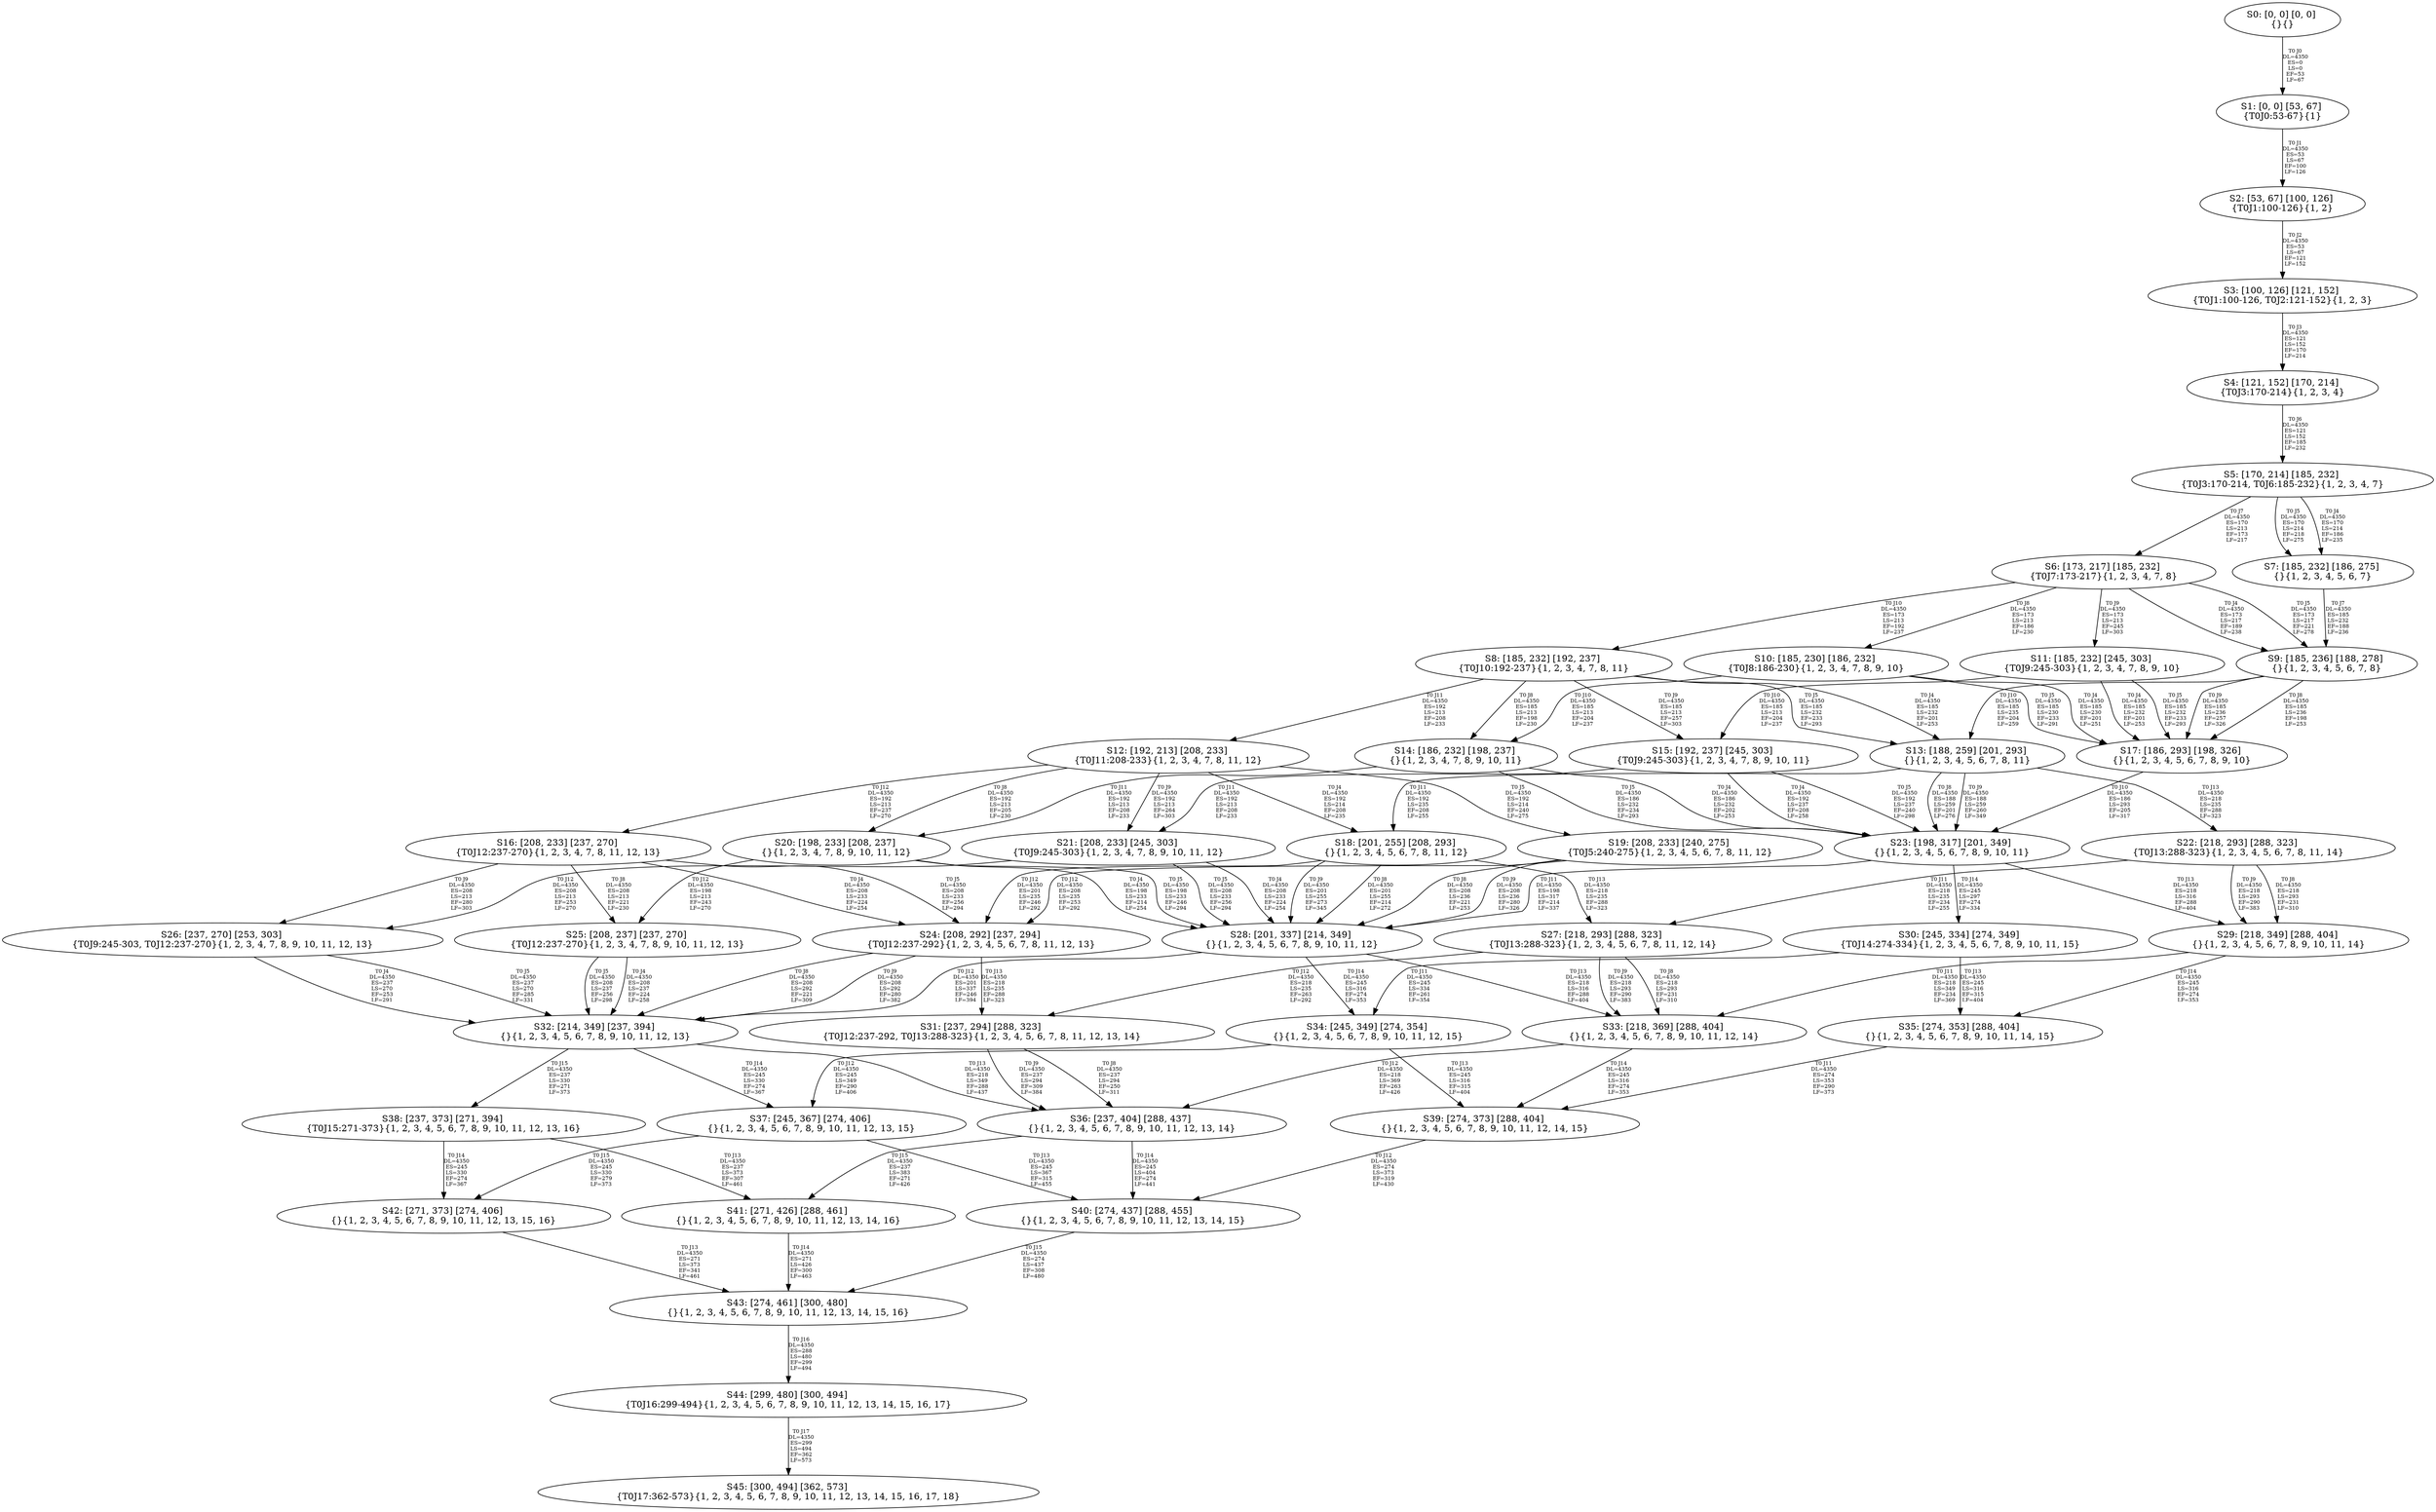 digraph {
	S0[label="S0: [0, 0] [0, 0] \n{}{}"];
	S1[label="S1: [0, 0] [53, 67] \n{T0J0:53-67}{1}"];
	S2[label="S2: [53, 67] [100, 126] \n{T0J1:100-126}{1, 2}"];
	S3[label="S3: [100, 126] [121, 152] \n{T0J1:100-126, T0J2:121-152}{1, 2, 3}"];
	S4[label="S4: [121, 152] [170, 214] \n{T0J3:170-214}{1, 2, 3, 4}"];
	S5[label="S5: [170, 214] [185, 232] \n{T0J3:170-214, T0J6:185-232}{1, 2, 3, 4, 7}"];
	S6[label="S6: [173, 217] [185, 232] \n{T0J7:173-217}{1, 2, 3, 4, 7, 8}"];
	S7[label="S7: [185, 232] [186, 275] \n{}{1, 2, 3, 4, 5, 6, 7}"];
	S8[label="S8: [185, 232] [192, 237] \n{T0J10:192-237}{1, 2, 3, 4, 7, 8, 11}"];
	S9[label="S9: [185, 236] [188, 278] \n{}{1, 2, 3, 4, 5, 6, 7, 8}"];
	S10[label="S10: [185, 230] [186, 232] \n{T0J8:186-230}{1, 2, 3, 4, 7, 8, 9, 10}"];
	S11[label="S11: [185, 232] [245, 303] \n{T0J9:245-303}{1, 2, 3, 4, 7, 8, 9, 10}"];
	S12[label="S12: [192, 213] [208, 233] \n{T0J11:208-233}{1, 2, 3, 4, 7, 8, 11, 12}"];
	S13[label="S13: [188, 259] [201, 293] \n{}{1, 2, 3, 4, 5, 6, 7, 8, 11}"];
	S14[label="S14: [186, 232] [198, 237] \n{}{1, 2, 3, 4, 7, 8, 9, 10, 11}"];
	S15[label="S15: [192, 237] [245, 303] \n{T0J9:245-303}{1, 2, 3, 4, 7, 8, 9, 10, 11}"];
	S16[label="S16: [208, 233] [237, 270] \n{T0J12:237-270}{1, 2, 3, 4, 7, 8, 11, 12, 13}"];
	S17[label="S17: [186, 293] [198, 326] \n{}{1, 2, 3, 4, 5, 6, 7, 8, 9, 10}"];
	S18[label="S18: [201, 255] [208, 293] \n{}{1, 2, 3, 4, 5, 6, 7, 8, 11, 12}"];
	S19[label="S19: [208, 233] [240, 275] \n{T0J5:240-275}{1, 2, 3, 4, 5, 6, 7, 8, 11, 12}"];
	S20[label="S20: [198, 233] [208, 237] \n{}{1, 2, 3, 4, 7, 8, 9, 10, 11, 12}"];
	S21[label="S21: [208, 233] [245, 303] \n{T0J9:245-303}{1, 2, 3, 4, 7, 8, 9, 10, 11, 12}"];
	S22[label="S22: [218, 293] [288, 323] \n{T0J13:288-323}{1, 2, 3, 4, 5, 6, 7, 8, 11, 14}"];
	S23[label="S23: [198, 317] [201, 349] \n{}{1, 2, 3, 4, 5, 6, 7, 8, 9, 10, 11}"];
	S24[label="S24: [208, 292] [237, 294] \n{T0J12:237-292}{1, 2, 3, 4, 5, 6, 7, 8, 11, 12, 13}"];
	S25[label="S25: [208, 237] [237, 270] \n{T0J12:237-270}{1, 2, 3, 4, 7, 8, 9, 10, 11, 12, 13}"];
	S26[label="S26: [237, 270] [253, 303] \n{T0J9:245-303, T0J12:237-270}{1, 2, 3, 4, 7, 8, 9, 10, 11, 12, 13}"];
	S27[label="S27: [218, 293] [288, 323] \n{T0J13:288-323}{1, 2, 3, 4, 5, 6, 7, 8, 11, 12, 14}"];
	S28[label="S28: [201, 337] [214, 349] \n{}{1, 2, 3, 4, 5, 6, 7, 8, 9, 10, 11, 12}"];
	S29[label="S29: [218, 349] [288, 404] \n{}{1, 2, 3, 4, 5, 6, 7, 8, 9, 10, 11, 14}"];
	S30[label="S30: [245, 334] [274, 349] \n{T0J14:274-334}{1, 2, 3, 4, 5, 6, 7, 8, 9, 10, 11, 15}"];
	S31[label="S31: [237, 294] [288, 323] \n{T0J12:237-292, T0J13:288-323}{1, 2, 3, 4, 5, 6, 7, 8, 11, 12, 13, 14}"];
	S32[label="S32: [214, 349] [237, 394] \n{}{1, 2, 3, 4, 5, 6, 7, 8, 9, 10, 11, 12, 13}"];
	S33[label="S33: [218, 369] [288, 404] \n{}{1, 2, 3, 4, 5, 6, 7, 8, 9, 10, 11, 12, 14}"];
	S34[label="S34: [245, 349] [274, 354] \n{}{1, 2, 3, 4, 5, 6, 7, 8, 9, 10, 11, 12, 15}"];
	S35[label="S35: [274, 353] [288, 404] \n{}{1, 2, 3, 4, 5, 6, 7, 8, 9, 10, 11, 14, 15}"];
	S36[label="S36: [237, 404] [288, 437] \n{}{1, 2, 3, 4, 5, 6, 7, 8, 9, 10, 11, 12, 13, 14}"];
	S37[label="S37: [245, 367] [274, 406] \n{}{1, 2, 3, 4, 5, 6, 7, 8, 9, 10, 11, 12, 13, 15}"];
	S38[label="S38: [237, 373] [271, 394] \n{T0J15:271-373}{1, 2, 3, 4, 5, 6, 7, 8, 9, 10, 11, 12, 13, 16}"];
	S39[label="S39: [274, 373] [288, 404] \n{}{1, 2, 3, 4, 5, 6, 7, 8, 9, 10, 11, 12, 14, 15}"];
	S40[label="S40: [274, 437] [288, 455] \n{}{1, 2, 3, 4, 5, 6, 7, 8, 9, 10, 11, 12, 13, 14, 15}"];
	S41[label="S41: [271, 426] [288, 461] \n{}{1, 2, 3, 4, 5, 6, 7, 8, 9, 10, 11, 12, 13, 14, 16}"];
	S42[label="S42: [271, 373] [274, 406] \n{}{1, 2, 3, 4, 5, 6, 7, 8, 9, 10, 11, 12, 13, 15, 16}"];
	S43[label="S43: [274, 461] [300, 480] \n{}{1, 2, 3, 4, 5, 6, 7, 8, 9, 10, 11, 12, 13, 14, 15, 16}"];
	S44[label="S44: [299, 480] [300, 494] \n{T0J16:299-494}{1, 2, 3, 4, 5, 6, 7, 8, 9, 10, 11, 12, 13, 14, 15, 16, 17}"];
	S45[label="S45: [300, 494] [362, 573] \n{T0J17:362-573}{1, 2, 3, 4, 5, 6, 7, 8, 9, 10, 11, 12, 13, 14, 15, 16, 17, 18}"];
	S0 -> S1[label="T0 J0\nDL=4350\nES=0\nLS=0\nEF=53\nLF=67",fontsize=8];
	S1 -> S2[label="T0 J1\nDL=4350\nES=53\nLS=67\nEF=100\nLF=126",fontsize=8];
	S2 -> S3[label="T0 J2\nDL=4350\nES=53\nLS=67\nEF=121\nLF=152",fontsize=8];
	S3 -> S4[label="T0 J3\nDL=4350\nES=121\nLS=152\nEF=170\nLF=214",fontsize=8];
	S4 -> S5[label="T0 J6\nDL=4350\nES=121\nLS=152\nEF=185\nLF=232",fontsize=8];
	S5 -> S7[label="T0 J4\nDL=4350\nES=170\nLS=214\nEF=186\nLF=235",fontsize=8];
	S5 -> S7[label="T0 J5\nDL=4350\nES=170\nLS=214\nEF=218\nLF=275",fontsize=8];
	S5 -> S6[label="T0 J7\nDL=4350\nES=170\nLS=213\nEF=173\nLF=217",fontsize=8];
	S6 -> S9[label="T0 J4\nDL=4350\nES=173\nLS=217\nEF=189\nLF=238",fontsize=8];
	S6 -> S9[label="T0 J5\nDL=4350\nES=173\nLS=217\nEF=221\nLF=278",fontsize=8];
	S6 -> S10[label="T0 J8\nDL=4350\nES=173\nLS=213\nEF=186\nLF=230",fontsize=8];
	S6 -> S11[label="T0 J9\nDL=4350\nES=173\nLS=213\nEF=245\nLF=303",fontsize=8];
	S6 -> S8[label="T0 J10\nDL=4350\nES=173\nLS=213\nEF=192\nLF=237",fontsize=8];
	S7 -> S9[label="T0 J7\nDL=4350\nES=185\nLS=232\nEF=188\nLF=236",fontsize=8];
	S8 -> S13[label="T0 J4\nDL=4350\nES=185\nLS=232\nEF=201\nLF=253",fontsize=8];
	S8 -> S13[label="T0 J5\nDL=4350\nES=185\nLS=232\nEF=233\nLF=293",fontsize=8];
	S8 -> S14[label="T0 J8\nDL=4350\nES=185\nLS=213\nEF=198\nLF=230",fontsize=8];
	S8 -> S15[label="T0 J9\nDL=4350\nES=185\nLS=213\nEF=257\nLF=303",fontsize=8];
	S8 -> S12[label="T0 J11\nDL=4350\nES=192\nLS=213\nEF=208\nLF=233",fontsize=8];
	S9 -> S17[label="T0 J8\nDL=4350\nES=185\nLS=236\nEF=198\nLF=253",fontsize=8];
	S9 -> S17[label="T0 J9\nDL=4350\nES=185\nLS=236\nEF=257\nLF=326",fontsize=8];
	S9 -> S13[label="T0 J10\nDL=4350\nES=185\nLS=235\nEF=204\nLF=259",fontsize=8];
	S10 -> S17[label="T0 J4\nDL=4350\nES=185\nLS=230\nEF=201\nLF=251",fontsize=8];
	S10 -> S17[label="T0 J5\nDL=4350\nES=185\nLS=230\nEF=233\nLF=291",fontsize=8];
	S10 -> S14[label="T0 J10\nDL=4350\nES=185\nLS=213\nEF=204\nLF=237",fontsize=8];
	S11 -> S17[label="T0 J4\nDL=4350\nES=185\nLS=232\nEF=201\nLF=253",fontsize=8];
	S11 -> S17[label="T0 J5\nDL=4350\nES=185\nLS=232\nEF=233\nLF=293",fontsize=8];
	S11 -> S15[label="T0 J10\nDL=4350\nES=185\nLS=213\nEF=204\nLF=237",fontsize=8];
	S12 -> S18[label="T0 J4\nDL=4350\nES=192\nLS=214\nEF=208\nLF=235",fontsize=8];
	S12 -> S19[label="T0 J5\nDL=4350\nES=192\nLS=214\nEF=240\nLF=275",fontsize=8];
	S12 -> S20[label="T0 J8\nDL=4350\nES=192\nLS=213\nEF=205\nLF=230",fontsize=8];
	S12 -> S21[label="T0 J9\nDL=4350\nES=192\nLS=213\nEF=264\nLF=303",fontsize=8];
	S12 -> S16[label="T0 J12\nDL=4350\nES=192\nLS=213\nEF=237\nLF=270",fontsize=8];
	S13 -> S23[label="T0 J8\nDL=4350\nES=188\nLS=259\nEF=201\nLF=276",fontsize=8];
	S13 -> S23[label="T0 J9\nDL=4350\nES=188\nLS=259\nEF=260\nLF=349",fontsize=8];
	S13 -> S18[label="T0 J11\nDL=4350\nES=192\nLS=235\nEF=208\nLF=255",fontsize=8];
	S13 -> S22[label="T0 J13\nDL=4350\nES=218\nLS=235\nEF=288\nLF=323",fontsize=8];
	S14 -> S23[label="T0 J4\nDL=4350\nES=186\nLS=232\nEF=202\nLF=253",fontsize=8];
	S14 -> S23[label="T0 J5\nDL=4350\nES=186\nLS=232\nEF=234\nLF=293",fontsize=8];
	S14 -> S20[label="T0 J11\nDL=4350\nES=192\nLS=213\nEF=208\nLF=233",fontsize=8];
	S15 -> S23[label="T0 J4\nDL=4350\nES=192\nLS=237\nEF=208\nLF=258",fontsize=8];
	S15 -> S23[label="T0 J5\nDL=4350\nES=192\nLS=237\nEF=240\nLF=298",fontsize=8];
	S15 -> S21[label="T0 J11\nDL=4350\nES=192\nLS=213\nEF=208\nLF=233",fontsize=8];
	S16 -> S24[label="T0 J4\nDL=4350\nES=208\nLS=233\nEF=224\nLF=254",fontsize=8];
	S16 -> S24[label="T0 J5\nDL=4350\nES=208\nLS=233\nEF=256\nLF=294",fontsize=8];
	S16 -> S25[label="T0 J8\nDL=4350\nES=208\nLS=213\nEF=221\nLF=230",fontsize=8];
	S16 -> S26[label="T0 J9\nDL=4350\nES=208\nLS=213\nEF=280\nLF=303",fontsize=8];
	S17 -> S23[label="T0 J10\nDL=4350\nES=186\nLS=293\nEF=205\nLF=317",fontsize=8];
	S18 -> S28[label="T0 J8\nDL=4350\nES=201\nLS=255\nEF=214\nLF=272",fontsize=8];
	S18 -> S28[label="T0 J9\nDL=4350\nES=201\nLS=255\nEF=273\nLF=345",fontsize=8];
	S18 -> S24[label="T0 J12\nDL=4350\nES=201\nLS=235\nEF=246\nLF=292",fontsize=8];
	S18 -> S27[label="T0 J13\nDL=4350\nES=218\nLS=235\nEF=288\nLF=323",fontsize=8];
	S19 -> S28[label="T0 J8\nDL=4350\nES=208\nLS=236\nEF=221\nLF=253",fontsize=8];
	S19 -> S28[label="T0 J9\nDL=4350\nES=208\nLS=236\nEF=280\nLF=326",fontsize=8];
	S19 -> S24[label="T0 J12\nDL=4350\nES=208\nLS=235\nEF=253\nLF=292",fontsize=8];
	S20 -> S28[label="T0 J4\nDL=4350\nES=198\nLS=233\nEF=214\nLF=254",fontsize=8];
	S20 -> S28[label="T0 J5\nDL=4350\nES=198\nLS=233\nEF=246\nLF=294",fontsize=8];
	S20 -> S25[label="T0 J12\nDL=4350\nES=198\nLS=213\nEF=243\nLF=270",fontsize=8];
	S21 -> S28[label="T0 J4\nDL=4350\nES=208\nLS=233\nEF=224\nLF=254",fontsize=8];
	S21 -> S28[label="T0 J5\nDL=4350\nES=208\nLS=233\nEF=256\nLF=294",fontsize=8];
	S21 -> S26[label="T0 J12\nDL=4350\nES=208\nLS=213\nEF=253\nLF=270",fontsize=8];
	S22 -> S29[label="T0 J8\nDL=4350\nES=218\nLS=293\nEF=231\nLF=310",fontsize=8];
	S22 -> S29[label="T0 J9\nDL=4350\nES=218\nLS=293\nEF=290\nLF=383",fontsize=8];
	S22 -> S27[label="T0 J11\nDL=4350\nES=218\nLS=235\nEF=234\nLF=255",fontsize=8];
	S23 -> S28[label="T0 J11\nDL=4350\nES=198\nLS=317\nEF=214\nLF=337",fontsize=8];
	S23 -> S29[label="T0 J13\nDL=4350\nES=218\nLS=316\nEF=288\nLF=404",fontsize=8];
	S23 -> S30[label="T0 J14\nDL=4350\nES=245\nLS=297\nEF=274\nLF=334",fontsize=8];
	S24 -> S32[label="T0 J8\nDL=4350\nES=208\nLS=292\nEF=221\nLF=309",fontsize=8];
	S24 -> S32[label="T0 J9\nDL=4350\nES=208\nLS=292\nEF=280\nLF=382",fontsize=8];
	S24 -> S31[label="T0 J13\nDL=4350\nES=218\nLS=235\nEF=288\nLF=323",fontsize=8];
	S25 -> S32[label="T0 J4\nDL=4350\nES=208\nLS=237\nEF=224\nLF=258",fontsize=8];
	S25 -> S32[label="T0 J5\nDL=4350\nES=208\nLS=237\nEF=256\nLF=298",fontsize=8];
	S26 -> S32[label="T0 J4\nDL=4350\nES=237\nLS=270\nEF=253\nLF=291",fontsize=8];
	S26 -> S32[label="T0 J5\nDL=4350\nES=237\nLS=270\nEF=285\nLF=331",fontsize=8];
	S27 -> S33[label="T0 J8\nDL=4350\nES=218\nLS=293\nEF=231\nLF=310",fontsize=8];
	S27 -> S33[label="T0 J9\nDL=4350\nES=218\nLS=293\nEF=290\nLF=383",fontsize=8];
	S27 -> S31[label="T0 J12\nDL=4350\nES=218\nLS=235\nEF=263\nLF=292",fontsize=8];
	S28 -> S32[label="T0 J12\nDL=4350\nES=201\nLS=337\nEF=246\nLF=394",fontsize=8];
	S28 -> S33[label="T0 J13\nDL=4350\nES=218\nLS=316\nEF=288\nLF=404",fontsize=8];
	S28 -> S34[label="T0 J14\nDL=4350\nES=245\nLS=316\nEF=274\nLF=353",fontsize=8];
	S29 -> S33[label="T0 J11\nDL=4350\nES=218\nLS=349\nEF=234\nLF=369",fontsize=8];
	S29 -> S35[label="T0 J14\nDL=4350\nES=245\nLS=316\nEF=274\nLF=353",fontsize=8];
	S30 -> S34[label="T0 J11\nDL=4350\nES=245\nLS=334\nEF=261\nLF=354",fontsize=8];
	S30 -> S35[label="T0 J13\nDL=4350\nES=245\nLS=316\nEF=315\nLF=404",fontsize=8];
	S31 -> S36[label="T0 J8\nDL=4350\nES=237\nLS=294\nEF=250\nLF=311",fontsize=8];
	S31 -> S36[label="T0 J9\nDL=4350\nES=237\nLS=294\nEF=309\nLF=384",fontsize=8];
	S32 -> S36[label="T0 J13\nDL=4350\nES=218\nLS=349\nEF=288\nLF=437",fontsize=8];
	S32 -> S37[label="T0 J14\nDL=4350\nES=245\nLS=330\nEF=274\nLF=367",fontsize=8];
	S32 -> S38[label="T0 J15\nDL=4350\nES=237\nLS=330\nEF=271\nLF=373",fontsize=8];
	S33 -> S36[label="T0 J12\nDL=4350\nES=218\nLS=369\nEF=263\nLF=426",fontsize=8];
	S33 -> S39[label="T0 J14\nDL=4350\nES=245\nLS=316\nEF=274\nLF=353",fontsize=8];
	S34 -> S37[label="T0 J12\nDL=4350\nES=245\nLS=349\nEF=290\nLF=406",fontsize=8];
	S34 -> S39[label="T0 J13\nDL=4350\nES=245\nLS=316\nEF=315\nLF=404",fontsize=8];
	S35 -> S39[label="T0 J11\nDL=4350\nES=274\nLS=353\nEF=290\nLF=373",fontsize=8];
	S36 -> S40[label="T0 J14\nDL=4350\nES=245\nLS=404\nEF=274\nLF=441",fontsize=8];
	S36 -> S41[label="T0 J15\nDL=4350\nES=237\nLS=383\nEF=271\nLF=426",fontsize=8];
	S37 -> S40[label="T0 J13\nDL=4350\nES=245\nLS=367\nEF=315\nLF=455",fontsize=8];
	S37 -> S42[label="T0 J15\nDL=4350\nES=245\nLS=330\nEF=279\nLF=373",fontsize=8];
	S38 -> S41[label="T0 J13\nDL=4350\nES=237\nLS=373\nEF=307\nLF=461",fontsize=8];
	S38 -> S42[label="T0 J14\nDL=4350\nES=245\nLS=330\nEF=274\nLF=367",fontsize=8];
	S39 -> S40[label="T0 J12\nDL=4350\nES=274\nLS=373\nEF=319\nLF=430",fontsize=8];
	S40 -> S43[label="T0 J15\nDL=4350\nES=274\nLS=437\nEF=308\nLF=480",fontsize=8];
	S41 -> S43[label="T0 J14\nDL=4350\nES=271\nLS=426\nEF=300\nLF=463",fontsize=8];
	S42 -> S43[label="T0 J13\nDL=4350\nES=271\nLS=373\nEF=341\nLF=461",fontsize=8];
	S43 -> S44[label="T0 J16\nDL=4350\nES=288\nLS=480\nEF=299\nLF=494",fontsize=8];
	S44 -> S45[label="T0 J17\nDL=4350\nES=299\nLS=494\nEF=362\nLF=573",fontsize=8];
}
